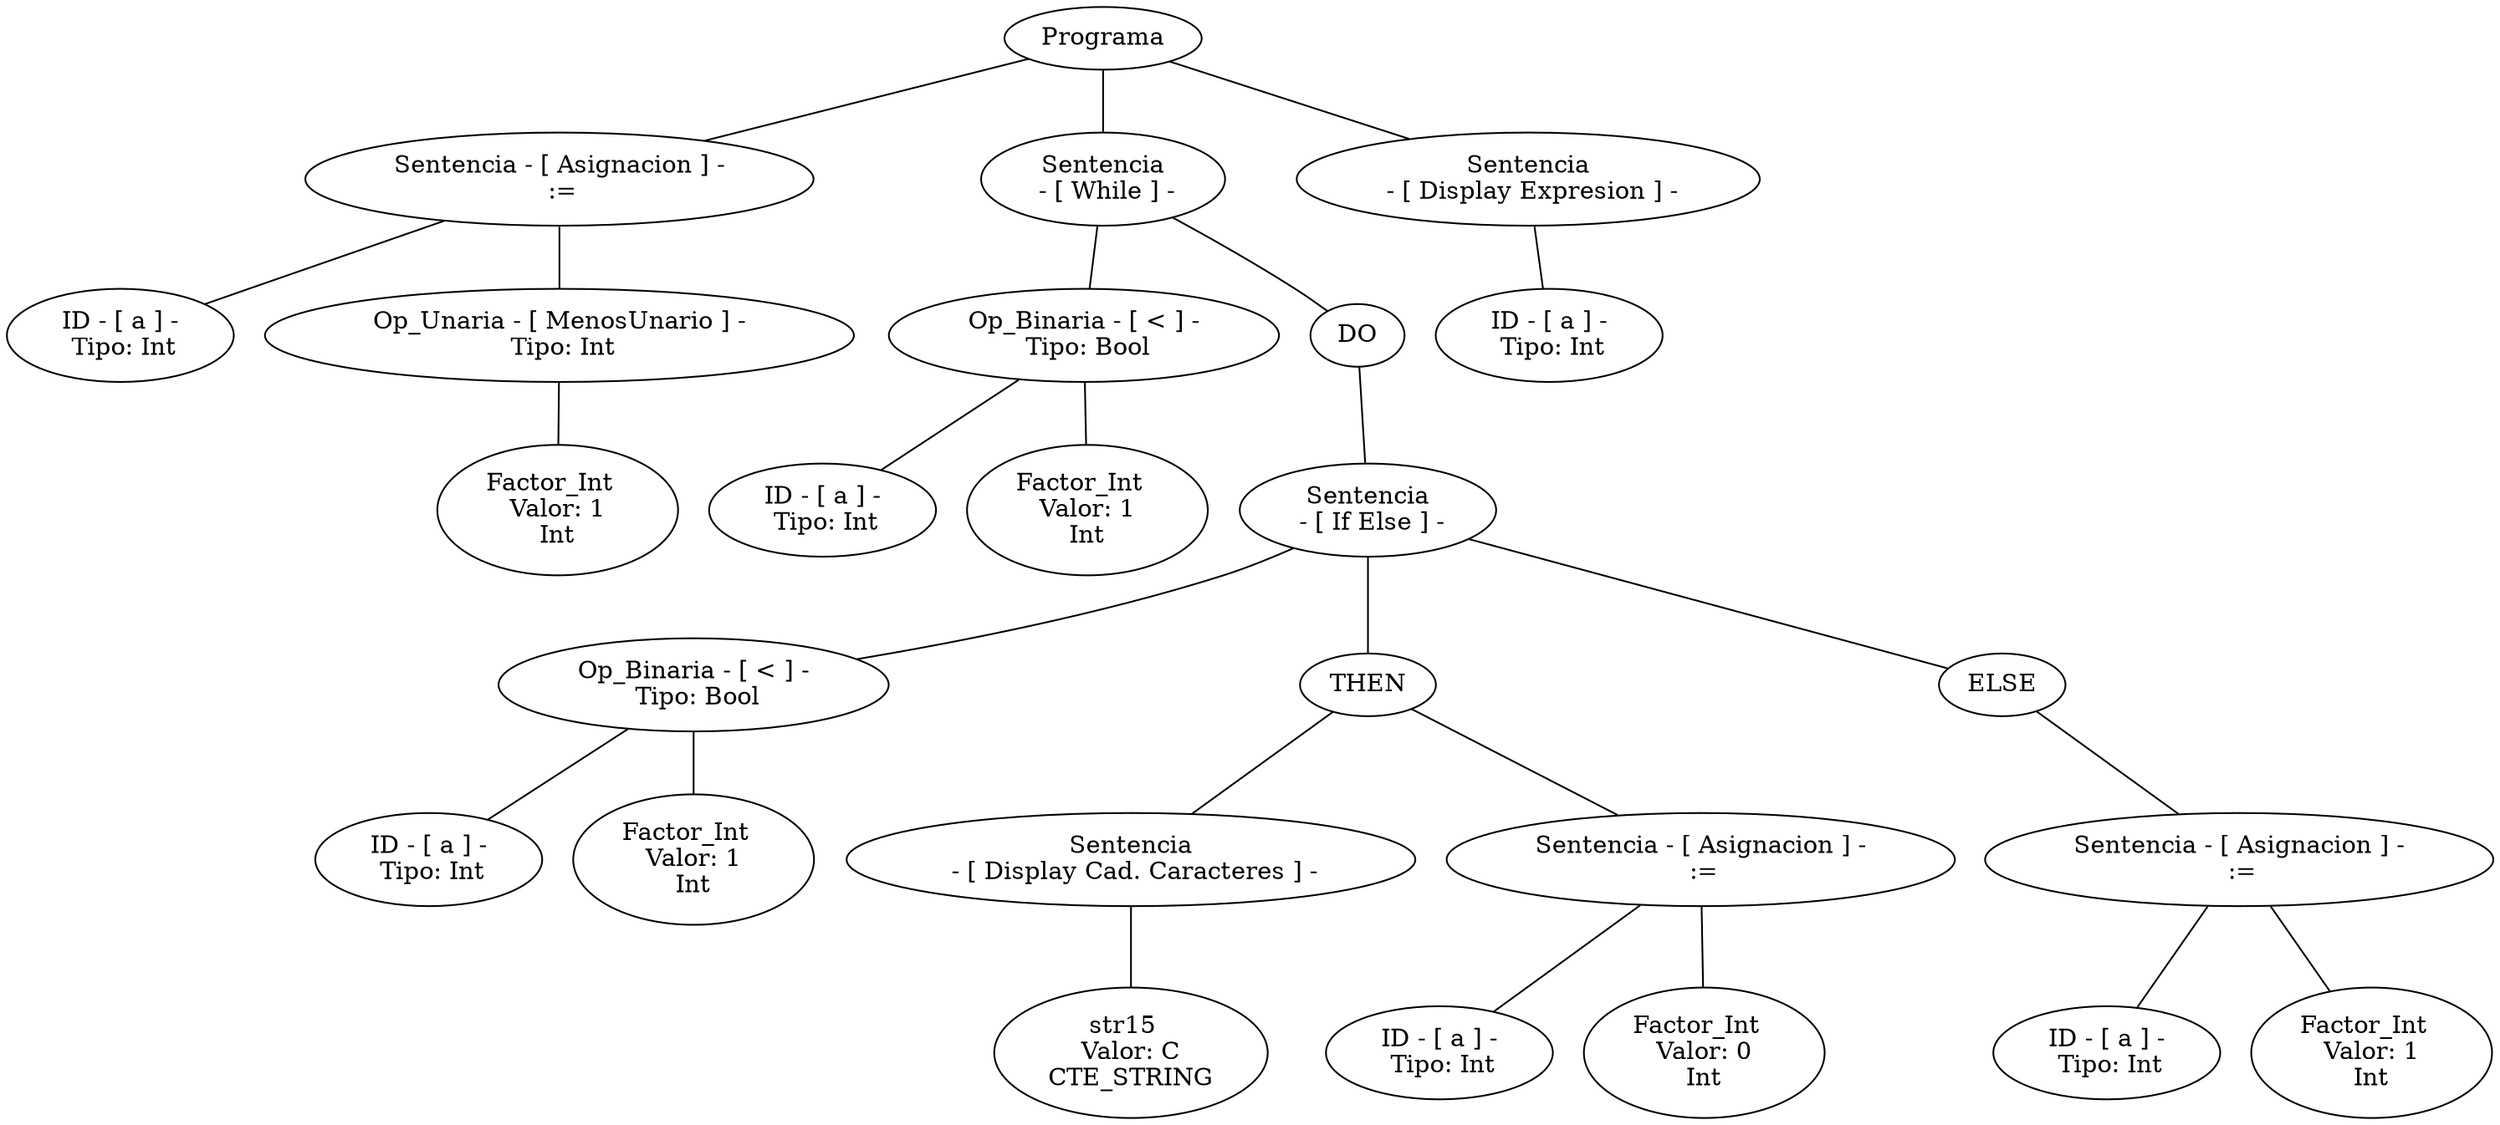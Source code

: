 graph G {nodo_programa[label="Programa"]
nodo_548246552[label="Sentencia - [ Asignacion ] -
 :="]
nodo_programa--nodo_548246552
nodo_1108411398[label=" ID - [ a ] - 
 Tipo: Int"]
nodo_548246552--nodo_1108411398
nodo_625576447[label=" Op_Unaria - [ MenosUnario ] - 
 Tipo: Int"]
nodo_548246552--nodo_625576447
nodo_443308702[label="Factor_Int  
 Valor: 1 
Int"]
nodo_625576447--nodo_443308702
nodo_1349277854[label="Sentencia
 - [ While ] -"]
nodo_programa--nodo_1349277854
nodo_6566818[label=" Op_Binaria - [ < ] - 
 Tipo: Bool"]
nodo_1349277854--nodo_6566818
nodo_835648992[label=" ID - [ a ] - 
 Tipo: Int"]
nodo_6566818--nodo_835648992
nodo_1134517053[label="Factor_Int  
 Valor: 1 
Int"]
nodo_6566818--nodo_1134517053
nodo_13492778541[label="DO"]
nodo_1349277854--nodo_13492778541
nodo_445051633[label="Sentencia
 - [ If Else ] -"]
nodo_13492778541--nodo_445051633
nodo_87285178[label=" Op_Binaria - [ < ] - 
 Tipo: Bool"]
nodo_445051633--nodo_87285178
nodo_1494279232[label=" ID - [ a ] - 
 Tipo: Int"]
nodo_87285178--nodo_1494279232
nodo_1650967483[label="Factor_Int  
 Valor: 1 
Int"]
nodo_87285178--nodo_1650967483
nodo_4450516331[label="THEN"]
nodo_445051633--nodo_4450516331
nodo_109961541[label="Sentencia
 - [ Display Cad. Caracteres ] -"]
nodo_4450516331--nodo_109961541
nodo_1598924227[label="str15  
 Valor: C 
CTE_STRING"]
nodo_109961541--nodo_1598924227
nodo_1190654826[label="Sentencia - [ Asignacion ] -
 :="]
nodo_4450516331--nodo_1190654826
nodo_1144748369[label=" ID - [ a ] - 
 Tipo: Int"]
nodo_1190654826--nodo_1144748369
nodo_670700378[label="Factor_Int  
 Valor: 0 
Int"]
nodo_1190654826--nodo_670700378
nodo_4450516332[label="ELSE"]
nodo_445051633--nodo_4450516332
nodo_1558600329[label="Sentencia - [ Asignacion ] -
 :="]
nodo_4450516332--nodo_1558600329
nodo_340870931[label=" ID - [ a ] - 
 Tipo: Int"]
nodo_1558600329--nodo_340870931
nodo_728890494[label="Factor_Int  
 Valor: 1 
Int"]
nodo_1558600329--nodo_728890494
nodo_2040495657[label="Sentencia
 - [ Display Expresion ] -"]
nodo_programa--nodo_2040495657
nodo_1775282465[label=" ID - [ a ] - 
 Tipo: Int"]
nodo_2040495657--nodo_1775282465
}
